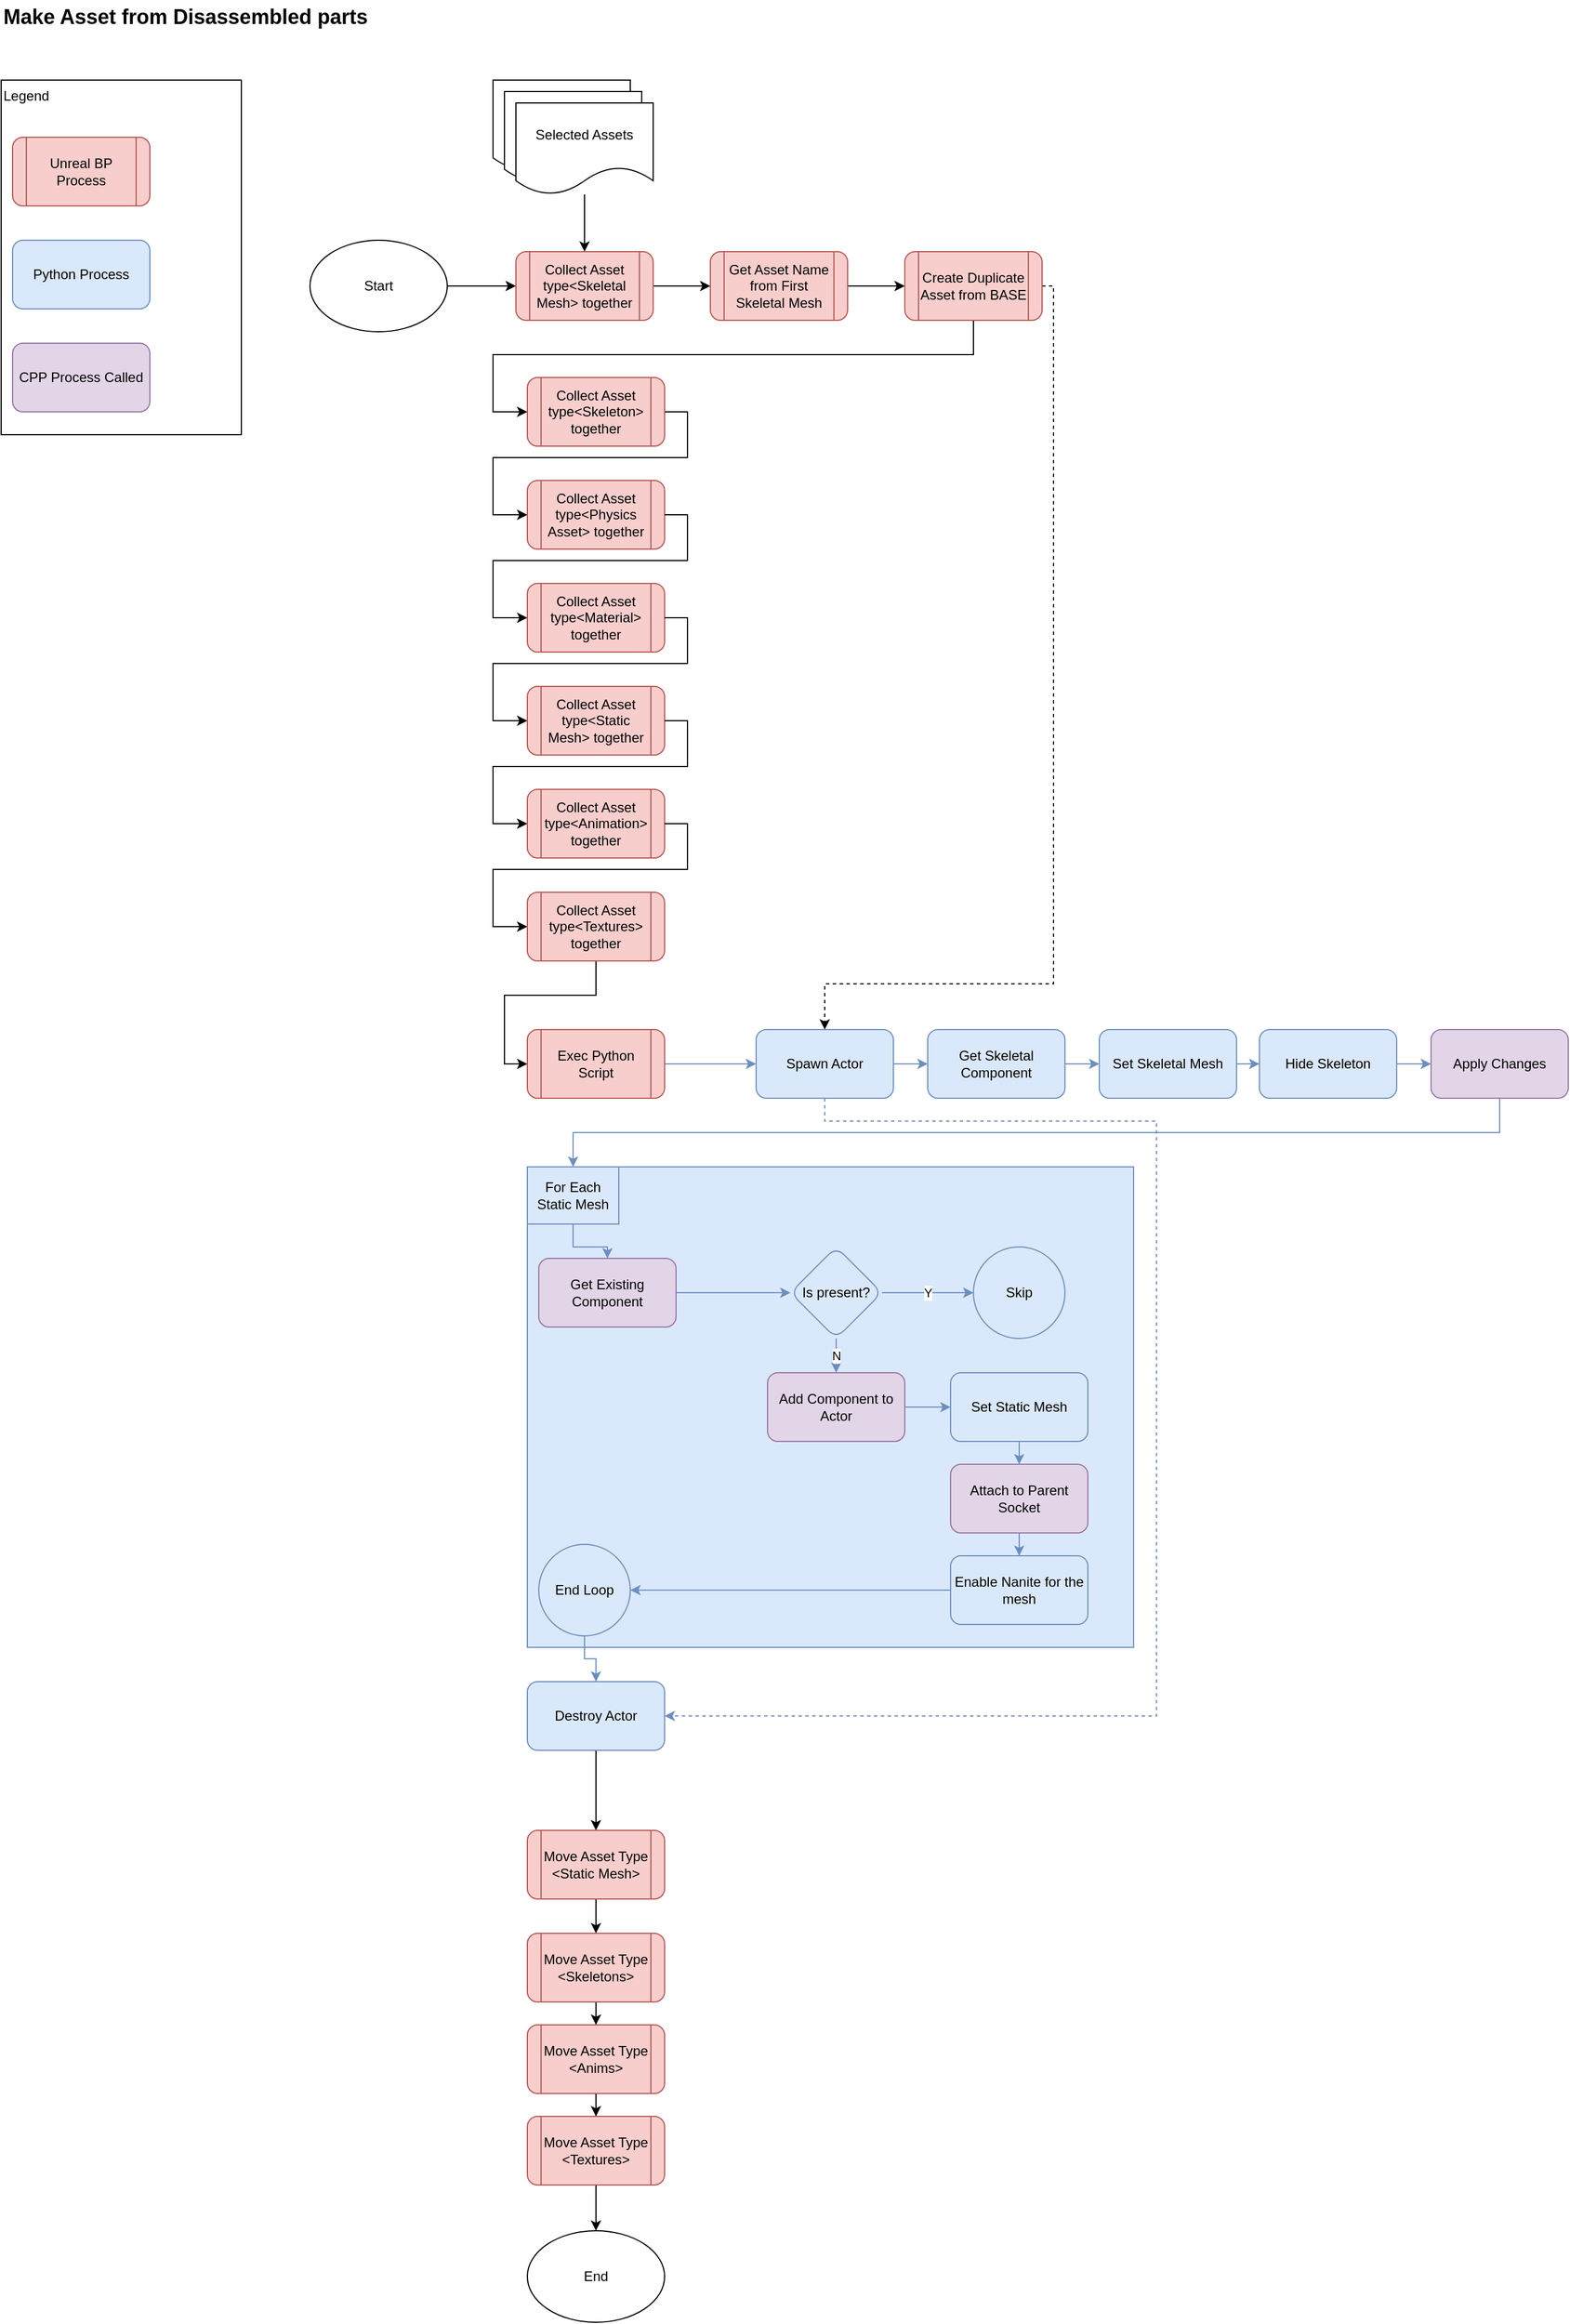 <mxfile version="20.8.16" type="device"><diagram name="Page-1" id="h2lyLvygq326YBoFJ-Hl"><mxGraphModel dx="2398" dy="1533" grid="1" gridSize="10" guides="1" tooltips="1" connect="1" arrows="1" fold="1" page="1" pageScale="1" pageWidth="827" pageHeight="1169" math="0" shadow="0"><root><mxCell id="0"/><mxCell id="1" parent="0"/><mxCell id="iK4YPDcVFT5pEWUOnX9S-2" value="" style="shape=document;whiteSpace=wrap;html=1;boundedLbl=1;" vertex="1" parent="1"><mxGeometry y="110" width="120" height="80" as="geometry"/></mxCell><mxCell id="iK4YPDcVFT5pEWUOnX9S-3" value="" style="shape=document;whiteSpace=wrap;html=1;boundedLbl=1;" vertex="1" parent="1"><mxGeometry x="10" y="120" width="120" height="80" as="geometry"/></mxCell><mxCell id="iK4YPDcVFT5pEWUOnX9S-9" style="edgeStyle=orthogonalEdgeStyle;rounded=0;orthogonalLoop=1;jettySize=auto;html=1;entryX=0.5;entryY=0;entryDx=0;entryDy=0;" edge="1" parent="1" source="iK4YPDcVFT5pEWUOnX9S-4" target="iK4YPDcVFT5pEWUOnX9S-8"><mxGeometry relative="1" as="geometry"/></mxCell><mxCell id="iK4YPDcVFT5pEWUOnX9S-4" value="Selected Assets" style="shape=document;whiteSpace=wrap;html=1;boundedLbl=1;" vertex="1" parent="1"><mxGeometry x="20" y="130" width="120" height="80" as="geometry"/></mxCell><mxCell id="iK4YPDcVFT5pEWUOnX9S-6" value="" style="edgeStyle=orthogonalEdgeStyle;rounded=0;orthogonalLoop=1;jettySize=auto;html=1;" edge="1" parent="1" source="iK4YPDcVFT5pEWUOnX9S-5"><mxGeometry relative="1" as="geometry"><mxPoint x="20" y="290" as="targetPoint"/></mxGeometry></mxCell><mxCell id="iK4YPDcVFT5pEWUOnX9S-5" value="Start" style="ellipse;whiteSpace=wrap;html=1;" vertex="1" parent="1"><mxGeometry x="-160" y="250" width="120" height="80" as="geometry"/></mxCell><mxCell id="iK4YPDcVFT5pEWUOnX9S-15" value="" style="edgeStyle=orthogonalEdgeStyle;rounded=0;orthogonalLoop=1;jettySize=auto;html=1;" edge="1" parent="1" source="iK4YPDcVFT5pEWUOnX9S-8" target="iK4YPDcVFT5pEWUOnX9S-14"><mxGeometry relative="1" as="geometry"/></mxCell><mxCell id="iK4YPDcVFT5pEWUOnX9S-8" value="Collect Asset type&amp;lt;Skeletal Mesh&amp;gt; together" style="shape=process;whiteSpace=wrap;html=1;backgroundOutline=1;rounded=1;fillColor=#f8cecc;strokeColor=#b85450;" vertex="1" parent="1"><mxGeometry x="20" y="260" width="120" height="60" as="geometry"/></mxCell><mxCell id="iK4YPDcVFT5pEWUOnX9S-20" style="edgeStyle=orthogonalEdgeStyle;rounded=0;orthogonalLoop=1;jettySize=auto;html=1;entryX=0;entryY=0.5;entryDx=0;entryDy=0;" edge="1" parent="1" source="iK4YPDcVFT5pEWUOnX9S-10" target="iK4YPDcVFT5pEWUOnX9S-19"><mxGeometry relative="1" as="geometry"><Array as="points"><mxPoint x="170" y="400"/><mxPoint x="170" y="440"/><mxPoint y="440"/><mxPoint y="490"/><mxPoint x="30" y="490"/></Array></mxGeometry></mxCell><mxCell id="iK4YPDcVFT5pEWUOnX9S-10" value="Collect Asset type&amp;lt;Skeleton&amp;gt; together" style="shape=process;whiteSpace=wrap;html=1;backgroundOutline=1;rounded=1;fillColor=#f8cecc;strokeColor=#b85450;" vertex="1" parent="1"><mxGeometry x="30" y="370" width="120" height="60" as="geometry"/></mxCell><mxCell id="iK4YPDcVFT5pEWUOnX9S-17" value="" style="edgeStyle=orthogonalEdgeStyle;rounded=0;orthogonalLoop=1;jettySize=auto;html=1;" edge="1" parent="1" source="iK4YPDcVFT5pEWUOnX9S-14" target="iK4YPDcVFT5pEWUOnX9S-16"><mxGeometry relative="1" as="geometry"/></mxCell><mxCell id="iK4YPDcVFT5pEWUOnX9S-14" value="Get Asset Name from First Skeletal Mesh" style="shape=process;whiteSpace=wrap;html=1;backgroundOutline=1;rounded=1;fillColor=#f8cecc;strokeColor=#b85450;" vertex="1" parent="1"><mxGeometry x="190" y="260" width="120" height="60" as="geometry"/></mxCell><mxCell id="iK4YPDcVFT5pEWUOnX9S-18" style="edgeStyle=orthogonalEdgeStyle;rounded=0;orthogonalLoop=1;jettySize=auto;html=1;entryX=0;entryY=0.5;entryDx=0;entryDy=0;" edge="1" parent="1" source="iK4YPDcVFT5pEWUOnX9S-16" target="iK4YPDcVFT5pEWUOnX9S-10"><mxGeometry relative="1" as="geometry"><Array as="points"><mxPoint x="420" y="350"/><mxPoint y="350"/><mxPoint y="400"/></Array></mxGeometry></mxCell><mxCell id="iK4YPDcVFT5pEWUOnX9S-35" style="edgeStyle=orthogonalEdgeStyle;rounded=0;orthogonalLoop=1;jettySize=auto;html=1;entryX=0.5;entryY=0;entryDx=0;entryDy=0;dashed=1;" edge="1" parent="1" source="iK4YPDcVFT5pEWUOnX9S-16" target="iK4YPDcVFT5pEWUOnX9S-33"><mxGeometry relative="1" as="geometry"><Array as="points"><mxPoint x="490" y="290"/><mxPoint x="490" y="900"/><mxPoint x="290" y="900"/></Array></mxGeometry></mxCell><mxCell id="iK4YPDcVFT5pEWUOnX9S-65" style="edgeStyle=orthogonalEdgeStyle;rounded=0;orthogonalLoop=1;jettySize=auto;html=1;entryX=1;entryY=0.5;entryDx=0;entryDy=0;dashed=1;exitX=0.5;exitY=1;exitDx=0;exitDy=0;fillColor=#dae8fc;strokeColor=#6c8ebf;" edge="1" parent="1" source="iK4YPDcVFT5pEWUOnX9S-33" target="iK4YPDcVFT5pEWUOnX9S-63"><mxGeometry relative="1" as="geometry"><Array as="points"><mxPoint x="290" y="1020"/><mxPoint x="580" y="1020"/><mxPoint x="580" y="1540"/></Array></mxGeometry></mxCell><mxCell id="iK4YPDcVFT5pEWUOnX9S-16" value="Create Duplicate Asset from BASE" style="shape=process;whiteSpace=wrap;html=1;backgroundOutline=1;rounded=1;fillColor=#f8cecc;strokeColor=#b85450;" vertex="1" parent="1"><mxGeometry x="360" y="260" width="120" height="60" as="geometry"/></mxCell><mxCell id="iK4YPDcVFT5pEWUOnX9S-19" value="Collect Asset type&amp;lt;Physics Asset&amp;gt; together" style="shape=process;whiteSpace=wrap;html=1;backgroundOutline=1;rounded=1;fillColor=#f8cecc;strokeColor=#b85450;" vertex="1" parent="1"><mxGeometry x="30" y="460" width="120" height="60" as="geometry"/></mxCell><mxCell id="iK4YPDcVFT5pEWUOnX9S-21" style="edgeStyle=orthogonalEdgeStyle;rounded=0;orthogonalLoop=1;jettySize=auto;html=1;entryX=0;entryY=0.5;entryDx=0;entryDy=0;exitX=1;exitY=0.5;exitDx=0;exitDy=0;" edge="1" parent="1" target="iK4YPDcVFT5pEWUOnX9S-22" source="iK4YPDcVFT5pEWUOnX9S-19"><mxGeometry relative="1" as="geometry"><mxPoint x="150" y="490" as="sourcePoint"/><Array as="points"><mxPoint x="170" y="490"/><mxPoint x="170" y="530"/><mxPoint y="530"/><mxPoint y="580"/></Array></mxGeometry></mxCell><mxCell id="iK4YPDcVFT5pEWUOnX9S-22" value="Collect Asset type&amp;lt;Material&amp;gt; together" style="shape=process;whiteSpace=wrap;html=1;backgroundOutline=1;rounded=1;fillColor=#f8cecc;strokeColor=#b85450;" vertex="1" parent="1"><mxGeometry x="30" y="550" width="120" height="60" as="geometry"/></mxCell><mxCell id="iK4YPDcVFT5pEWUOnX9S-24" style="edgeStyle=orthogonalEdgeStyle;rounded=0;orthogonalLoop=1;jettySize=auto;html=1;entryX=0;entryY=0.5;entryDx=0;entryDy=0;exitX=1;exitY=0.5;exitDx=0;exitDy=0;" edge="1" parent="1" target="iK4YPDcVFT5pEWUOnX9S-25" source="iK4YPDcVFT5pEWUOnX9S-22"><mxGeometry relative="1" as="geometry"><mxPoint x="150" y="580" as="sourcePoint"/><Array as="points"><mxPoint x="170" y="580"/><mxPoint x="170" y="620"/><mxPoint y="620"/><mxPoint y="670"/></Array></mxGeometry></mxCell><mxCell id="iK4YPDcVFT5pEWUOnX9S-25" value="Collect Asset type&amp;lt;Static Mesh&amp;gt; together" style="shape=process;whiteSpace=wrap;html=1;backgroundOutline=1;rounded=1;fillColor=#f8cecc;strokeColor=#b85450;" vertex="1" parent="1"><mxGeometry x="30" y="640" width="120" height="60" as="geometry"/></mxCell><mxCell id="iK4YPDcVFT5pEWUOnX9S-26" style="edgeStyle=orthogonalEdgeStyle;rounded=0;orthogonalLoop=1;jettySize=auto;html=1;entryX=0;entryY=0.5;entryDx=0;entryDy=0;" edge="1" parent="1" target="iK4YPDcVFT5pEWUOnX9S-27"><mxGeometry relative="1" as="geometry"><mxPoint x="150" y="670" as="sourcePoint"/><Array as="points"><mxPoint x="170" y="670"/><mxPoint x="170" y="710"/><mxPoint y="710"/><mxPoint y="760"/><mxPoint x="30" y="760"/></Array></mxGeometry></mxCell><mxCell id="iK4YPDcVFT5pEWUOnX9S-27" value="Collect Asset type&amp;lt;Animation&amp;gt; together" style="shape=process;whiteSpace=wrap;html=1;backgroundOutline=1;rounded=1;fillColor=#f8cecc;strokeColor=#b85450;" vertex="1" parent="1"><mxGeometry x="30" y="730" width="120" height="60" as="geometry"/></mxCell><mxCell id="iK4YPDcVFT5pEWUOnX9S-28" style="edgeStyle=orthogonalEdgeStyle;rounded=0;orthogonalLoop=1;jettySize=auto;html=1;entryX=0;entryY=0.5;entryDx=0;entryDy=0;exitX=1;exitY=0.5;exitDx=0;exitDy=0;" edge="1" parent="1" target="iK4YPDcVFT5pEWUOnX9S-29" source="iK4YPDcVFT5pEWUOnX9S-27"><mxGeometry relative="1" as="geometry"><mxPoint x="150" y="760" as="sourcePoint"/><Array as="points"><mxPoint x="170" y="760"/><mxPoint x="170" y="800"/><mxPoint y="800"/><mxPoint y="850"/></Array></mxGeometry></mxCell><mxCell id="iK4YPDcVFT5pEWUOnX9S-32" style="edgeStyle=orthogonalEdgeStyle;rounded=0;orthogonalLoop=1;jettySize=auto;html=1;entryX=0;entryY=0.5;entryDx=0;entryDy=0;" edge="1" parent="1" source="iK4YPDcVFT5pEWUOnX9S-29" target="iK4YPDcVFT5pEWUOnX9S-31"><mxGeometry relative="1" as="geometry"><Array as="points"><mxPoint x="90" y="910"/><mxPoint x="10" y="910"/><mxPoint x="10" y="970"/></Array></mxGeometry></mxCell><mxCell id="iK4YPDcVFT5pEWUOnX9S-29" value="Collect Asset type&amp;lt;Textures&amp;gt; together" style="shape=process;whiteSpace=wrap;html=1;backgroundOutline=1;rounded=1;fillColor=#f8cecc;strokeColor=#b85450;" vertex="1" parent="1"><mxGeometry x="30" y="820" width="120" height="60" as="geometry"/></mxCell><mxCell id="iK4YPDcVFT5pEWUOnX9S-34" value="" style="edgeStyle=orthogonalEdgeStyle;rounded=0;orthogonalLoop=1;jettySize=auto;html=1;fillColor=#dae8fc;strokeColor=#6c8ebf;" edge="1" parent="1" source="iK4YPDcVFT5pEWUOnX9S-31" target="iK4YPDcVFT5pEWUOnX9S-33"><mxGeometry relative="1" as="geometry"/></mxCell><mxCell id="iK4YPDcVFT5pEWUOnX9S-31" value="Exec Python Script" style="shape=process;whiteSpace=wrap;html=1;backgroundOutline=1;rounded=1;fillColor=#f8cecc;strokeColor=#b85450;" vertex="1" parent="1"><mxGeometry x="30" y="940" width="120" height="60" as="geometry"/></mxCell><mxCell id="iK4YPDcVFT5pEWUOnX9S-37" value="" style="edgeStyle=orthogonalEdgeStyle;rounded=0;orthogonalLoop=1;jettySize=auto;html=1;fillColor=#dae8fc;strokeColor=#6c8ebf;" edge="1" parent="1" source="iK4YPDcVFT5pEWUOnX9S-33" target="iK4YPDcVFT5pEWUOnX9S-36"><mxGeometry relative="1" as="geometry"/></mxCell><mxCell id="iK4YPDcVFT5pEWUOnX9S-33" value="Spawn Actor" style="whiteSpace=wrap;html=1;rounded=1;fillColor=#dae8fc;strokeColor=#6c8ebf;" vertex="1" parent="1"><mxGeometry x="230" y="940" width="120" height="60" as="geometry"/></mxCell><mxCell id="iK4YPDcVFT5pEWUOnX9S-39" value="" style="edgeStyle=orthogonalEdgeStyle;rounded=0;orthogonalLoop=1;jettySize=auto;html=1;fillColor=#dae8fc;strokeColor=#6c8ebf;" edge="1" parent="1" source="iK4YPDcVFT5pEWUOnX9S-36" target="iK4YPDcVFT5pEWUOnX9S-38"><mxGeometry relative="1" as="geometry"/></mxCell><mxCell id="iK4YPDcVFT5pEWUOnX9S-36" value="Get Skeletal Component" style="whiteSpace=wrap;html=1;rounded=1;fillColor=#dae8fc;strokeColor=#6c8ebf;" vertex="1" parent="1"><mxGeometry x="380" y="940" width="120" height="60" as="geometry"/></mxCell><mxCell id="iK4YPDcVFT5pEWUOnX9S-41" value="" style="edgeStyle=orthogonalEdgeStyle;rounded=0;orthogonalLoop=1;jettySize=auto;html=1;fillColor=#dae8fc;strokeColor=#6c8ebf;" edge="1" parent="1" source="iK4YPDcVFT5pEWUOnX9S-38" target="iK4YPDcVFT5pEWUOnX9S-40"><mxGeometry relative="1" as="geometry"/></mxCell><mxCell id="iK4YPDcVFT5pEWUOnX9S-38" value="Set Skeletal Mesh" style="whiteSpace=wrap;html=1;rounded=1;fillColor=#dae8fc;strokeColor=#6c8ebf;" vertex="1" parent="1"><mxGeometry x="530" y="940" width="120" height="60" as="geometry"/></mxCell><mxCell id="iK4YPDcVFT5pEWUOnX9S-43" value="" style="edgeStyle=orthogonalEdgeStyle;rounded=0;orthogonalLoop=1;jettySize=auto;html=1;fillColor=#dae8fc;strokeColor=#6c8ebf;" edge="1" parent="1" source="iK4YPDcVFT5pEWUOnX9S-40" target="iK4YPDcVFT5pEWUOnX9S-42"><mxGeometry relative="1" as="geometry"/></mxCell><mxCell id="iK4YPDcVFT5pEWUOnX9S-40" value="Hide Skeleton&lt;br&gt;" style="whiteSpace=wrap;html=1;rounded=1;fillColor=#dae8fc;strokeColor=#6c8ebf;" vertex="1" parent="1"><mxGeometry x="670" y="940" width="120" height="60" as="geometry"/></mxCell><mxCell id="iK4YPDcVFT5pEWUOnX9S-46" style="edgeStyle=orthogonalEdgeStyle;rounded=0;orthogonalLoop=1;jettySize=auto;html=1;entryX=0.5;entryY=0;entryDx=0;entryDy=0;fillColor=#dae8fc;strokeColor=#6c8ebf;" edge="1" parent="1" source="iK4YPDcVFT5pEWUOnX9S-42" target="iK4YPDcVFT5pEWUOnX9S-45"><mxGeometry relative="1" as="geometry"><Array as="points"><mxPoint x="880" y="1030"/><mxPoint x="70" y="1030"/></Array></mxGeometry></mxCell><mxCell id="iK4YPDcVFT5pEWUOnX9S-42" value="Apply Changes" style="whiteSpace=wrap;html=1;rounded=1;fillColor=#e1d5e7;strokeColor=#9673a6;" vertex="1" parent="1"><mxGeometry x="820" y="940" width="120" height="60" as="geometry"/></mxCell><mxCell id="iK4YPDcVFT5pEWUOnX9S-44" value="" style="rounded=0;whiteSpace=wrap;html=1;fillColor=#dae8fc;strokeColor=#6c8ebf;" vertex="1" parent="1"><mxGeometry x="30" y="1060" width="530" height="420" as="geometry"/></mxCell><mxCell id="iK4YPDcVFT5pEWUOnX9S-48" value="" style="edgeStyle=orthogonalEdgeStyle;rounded=0;orthogonalLoop=1;jettySize=auto;html=1;fillColor=#dae8fc;strokeColor=#6c8ebf;" edge="1" parent="1" source="iK4YPDcVFT5pEWUOnX9S-45" target="iK4YPDcVFT5pEWUOnX9S-47"><mxGeometry relative="1" as="geometry"/></mxCell><mxCell id="iK4YPDcVFT5pEWUOnX9S-45" value="For Each Static Mesh" style="rounded=0;whiteSpace=wrap;html=1;fillColor=#dae8fc;strokeColor=#6c8ebf;" vertex="1" parent="1"><mxGeometry x="30" y="1060" width="80" height="50" as="geometry"/></mxCell><mxCell id="iK4YPDcVFT5pEWUOnX9S-50" value="" style="edgeStyle=orthogonalEdgeStyle;rounded=0;orthogonalLoop=1;jettySize=auto;html=1;fillColor=#dae8fc;strokeColor=#6c8ebf;" edge="1" parent="1" source="iK4YPDcVFT5pEWUOnX9S-47" target="iK4YPDcVFT5pEWUOnX9S-49"><mxGeometry relative="1" as="geometry"/></mxCell><mxCell id="iK4YPDcVFT5pEWUOnX9S-47" value="Get Existing Component" style="rounded=1;whiteSpace=wrap;html=1;fillColor=#e1d5e7;strokeColor=#9673a6;" vertex="1" parent="1"><mxGeometry x="40" y="1140" width="120" height="60" as="geometry"/></mxCell><mxCell id="iK4YPDcVFT5pEWUOnX9S-52" value="Y" style="edgeStyle=orthogonalEdgeStyle;rounded=0;orthogonalLoop=1;jettySize=auto;html=1;fillColor=#dae8fc;strokeColor=#6c8ebf;" edge="1" parent="1" source="iK4YPDcVFT5pEWUOnX9S-49" target="iK4YPDcVFT5pEWUOnX9S-51"><mxGeometry relative="1" as="geometry"/></mxCell><mxCell id="iK4YPDcVFT5pEWUOnX9S-54" value="N" style="edgeStyle=orthogonalEdgeStyle;rounded=0;orthogonalLoop=1;jettySize=auto;html=1;fillColor=#dae8fc;strokeColor=#6c8ebf;" edge="1" parent="1" source="iK4YPDcVFT5pEWUOnX9S-49" target="iK4YPDcVFT5pEWUOnX9S-53"><mxGeometry relative="1" as="geometry"/></mxCell><mxCell id="iK4YPDcVFT5pEWUOnX9S-49" value="Is present?" style="rhombus;whiteSpace=wrap;html=1;fillColor=#dae8fc;rounded=1;strokeColor=#6c8ebf;" vertex="1" parent="1"><mxGeometry x="260" y="1130" width="80" height="80" as="geometry"/></mxCell><mxCell id="iK4YPDcVFT5pEWUOnX9S-51" value="Skip" style="ellipse;whiteSpace=wrap;html=1;fillColor=#dae8fc;rounded=1;strokeColor=#6c8ebf;" vertex="1" parent="1"><mxGeometry x="420" y="1130" width="80" height="80" as="geometry"/></mxCell><mxCell id="iK4YPDcVFT5pEWUOnX9S-56" value="" style="edgeStyle=orthogonalEdgeStyle;rounded=0;orthogonalLoop=1;jettySize=auto;html=1;fillColor=#dae8fc;strokeColor=#6c8ebf;" edge="1" parent="1" source="iK4YPDcVFT5pEWUOnX9S-53" target="iK4YPDcVFT5pEWUOnX9S-55"><mxGeometry relative="1" as="geometry"/></mxCell><mxCell id="iK4YPDcVFT5pEWUOnX9S-53" value="Add Component to Actor" style="whiteSpace=wrap;html=1;fillColor=#e1d5e7;rounded=1;strokeColor=#9673a6;" vertex="1" parent="1"><mxGeometry x="240" y="1240" width="120" height="60" as="geometry"/></mxCell><mxCell id="iK4YPDcVFT5pEWUOnX9S-58" value="" style="edgeStyle=orthogonalEdgeStyle;rounded=0;orthogonalLoop=1;jettySize=auto;html=1;fillColor=#dae8fc;strokeColor=#6c8ebf;" edge="1" parent="1" source="iK4YPDcVFT5pEWUOnX9S-55" target="iK4YPDcVFT5pEWUOnX9S-57"><mxGeometry relative="1" as="geometry"/></mxCell><mxCell id="iK4YPDcVFT5pEWUOnX9S-55" value="Set Static Mesh" style="whiteSpace=wrap;html=1;fillColor=#dae8fc;rounded=1;strokeColor=#6c8ebf;" vertex="1" parent="1"><mxGeometry x="400" y="1240" width="120" height="60" as="geometry"/></mxCell><mxCell id="iK4YPDcVFT5pEWUOnX9S-60" value="" style="edgeStyle=orthogonalEdgeStyle;rounded=0;orthogonalLoop=1;jettySize=auto;html=1;fillColor=#dae8fc;strokeColor=#6c8ebf;" edge="1" parent="1" source="iK4YPDcVFT5pEWUOnX9S-57" target="iK4YPDcVFT5pEWUOnX9S-59"><mxGeometry relative="1" as="geometry"/></mxCell><mxCell id="iK4YPDcVFT5pEWUOnX9S-57" value="Attach to Parent Socket" style="whiteSpace=wrap;html=1;fillColor=#e1d5e7;rounded=1;strokeColor=#9673a6;" vertex="1" parent="1"><mxGeometry x="400" y="1320" width="120" height="60" as="geometry"/></mxCell><mxCell id="iK4YPDcVFT5pEWUOnX9S-62" style="edgeStyle=orthogonalEdgeStyle;rounded=0;orthogonalLoop=1;jettySize=auto;html=1;entryX=1;entryY=0.5;entryDx=0;entryDy=0;fillColor=#dae8fc;strokeColor=#6c8ebf;" edge="1" parent="1" source="iK4YPDcVFT5pEWUOnX9S-59" target="iK4YPDcVFT5pEWUOnX9S-61"><mxGeometry relative="1" as="geometry"/></mxCell><mxCell id="iK4YPDcVFT5pEWUOnX9S-59" value="Enable Nanite for the mesh" style="whiteSpace=wrap;html=1;fillColor=#dae8fc;rounded=1;strokeColor=#6c8ebf;" vertex="1" parent="1"><mxGeometry x="400" y="1400" width="120" height="60" as="geometry"/></mxCell><mxCell id="iK4YPDcVFT5pEWUOnX9S-64" style="edgeStyle=orthogonalEdgeStyle;rounded=0;orthogonalLoop=1;jettySize=auto;html=1;fillColor=#dae8fc;strokeColor=#6c8ebf;" edge="1" parent="1" source="iK4YPDcVFT5pEWUOnX9S-61" target="iK4YPDcVFT5pEWUOnX9S-63"><mxGeometry relative="1" as="geometry"/></mxCell><mxCell id="iK4YPDcVFT5pEWUOnX9S-61" value="End Loop" style="ellipse;whiteSpace=wrap;html=1;fillColor=#dae8fc;strokeColor=#6c8ebf;" vertex="1" parent="1"><mxGeometry x="40" y="1390" width="80" height="80" as="geometry"/></mxCell><mxCell id="iK4YPDcVFT5pEWUOnX9S-69" value="" style="edgeStyle=orthogonalEdgeStyle;rounded=0;orthogonalLoop=1;jettySize=auto;html=1;" edge="1" parent="1" source="iK4YPDcVFT5pEWUOnX9S-63" target="iK4YPDcVFT5pEWUOnX9S-66"><mxGeometry relative="1" as="geometry"/></mxCell><mxCell id="iK4YPDcVFT5pEWUOnX9S-63" value="Destroy Actor" style="rounded=1;whiteSpace=wrap;html=1;fillColor=#dae8fc;strokeColor=#6c8ebf;" vertex="1" parent="1"><mxGeometry x="30" y="1510" width="120" height="60" as="geometry"/></mxCell><mxCell id="iK4YPDcVFT5pEWUOnX9S-70" value="" style="edgeStyle=orthogonalEdgeStyle;rounded=0;orthogonalLoop=1;jettySize=auto;html=1;entryX=0.5;entryY=0;entryDx=0;entryDy=0;" edge="1" parent="1" source="iK4YPDcVFT5pEWUOnX9S-66" target="iK4YPDcVFT5pEWUOnX9S-67"><mxGeometry relative="1" as="geometry"><mxPoint x="90" y="1810" as="targetPoint"/></mxGeometry></mxCell><mxCell id="iK4YPDcVFT5pEWUOnX9S-66" value="Move Asset Type &amp;lt;Static Mesh&amp;gt;" style="shape=process;whiteSpace=wrap;html=1;backgroundOutline=1;rounded=1;fillColor=#f8cecc;strokeColor=#b85450;" vertex="1" parent="1"><mxGeometry x="30" y="1640" width="120" height="60" as="geometry"/></mxCell><mxCell id="iK4YPDcVFT5pEWUOnX9S-71" value="" style="edgeStyle=orthogonalEdgeStyle;rounded=0;orthogonalLoop=1;jettySize=auto;html=1;" edge="1" parent="1" source="iK4YPDcVFT5pEWUOnX9S-67" target="iK4YPDcVFT5pEWUOnX9S-68"><mxGeometry relative="1" as="geometry"/></mxCell><mxCell id="iK4YPDcVFT5pEWUOnX9S-67" value="Move Asset Type &amp;lt;Skeletons&amp;gt;" style="shape=process;whiteSpace=wrap;html=1;backgroundOutline=1;rounded=1;fillColor=#f8cecc;strokeColor=#b85450;" vertex="1" parent="1"><mxGeometry x="30" y="1730" width="120" height="60" as="geometry"/></mxCell><mxCell id="iK4YPDcVFT5pEWUOnX9S-73" value="" style="edgeStyle=orthogonalEdgeStyle;rounded=0;orthogonalLoop=1;jettySize=auto;html=1;" edge="1" parent="1" source="iK4YPDcVFT5pEWUOnX9S-68" target="iK4YPDcVFT5pEWUOnX9S-72"><mxGeometry relative="1" as="geometry"/></mxCell><mxCell id="iK4YPDcVFT5pEWUOnX9S-68" value="Move Asset Type &amp;lt;Anims&amp;gt;" style="shape=process;whiteSpace=wrap;html=1;backgroundOutline=1;rounded=1;fillColor=#f8cecc;strokeColor=#b85450;" vertex="1" parent="1"><mxGeometry x="30" y="1810" width="120" height="60" as="geometry"/></mxCell><mxCell id="iK4YPDcVFT5pEWUOnX9S-75" value="" style="edgeStyle=orthogonalEdgeStyle;rounded=0;orthogonalLoop=1;jettySize=auto;html=1;" edge="1" parent="1" source="iK4YPDcVFT5pEWUOnX9S-72" target="iK4YPDcVFT5pEWUOnX9S-74"><mxGeometry relative="1" as="geometry"/></mxCell><mxCell id="iK4YPDcVFT5pEWUOnX9S-72" value="Move Asset Type &amp;lt;Textures&amp;gt;" style="shape=process;whiteSpace=wrap;html=1;backgroundOutline=1;rounded=1;fillColor=#f8cecc;strokeColor=#b85450;" vertex="1" parent="1"><mxGeometry x="30" y="1890" width="120" height="60" as="geometry"/></mxCell><mxCell id="iK4YPDcVFT5pEWUOnX9S-74" value="End" style="ellipse;whiteSpace=wrap;html=1;" vertex="1" parent="1"><mxGeometry x="30" y="1990" width="120" height="80" as="geometry"/></mxCell><mxCell id="iK4YPDcVFT5pEWUOnX9S-76" value="Legend" style="rounded=0;whiteSpace=wrap;html=1;fillColor=none;align=left;verticalAlign=top;" vertex="1" parent="1"><mxGeometry x="-430" y="110" width="210" height="310" as="geometry"/></mxCell><mxCell id="iK4YPDcVFT5pEWUOnX9S-77" value="Unreal BP Process" style="shape=process;whiteSpace=wrap;html=1;backgroundOutline=1;rounded=1;fillColor=#f8cecc;strokeColor=#b85450;" vertex="1" parent="1"><mxGeometry x="-420" y="160" width="120" height="60" as="geometry"/></mxCell><mxCell id="iK4YPDcVFT5pEWUOnX9S-79" value="Python Process" style="whiteSpace=wrap;html=1;rounded=1;fillColor=#dae8fc;strokeColor=#6c8ebf;" vertex="1" parent="1"><mxGeometry x="-420" y="250" width="120" height="60" as="geometry"/></mxCell><mxCell id="iK4YPDcVFT5pEWUOnX9S-80" value="CPP Process Called" style="rounded=1;whiteSpace=wrap;html=1;fillColor=#e1d5e7;strokeColor=#9673a6;" vertex="1" parent="1"><mxGeometry x="-420" y="340" width="120" height="60" as="geometry"/></mxCell><mxCell id="iK4YPDcVFT5pEWUOnX9S-81" value="Make Asset from Disassembled parts" style="text;html=1;strokeColor=none;fillColor=none;align=left;verticalAlign=middle;whiteSpace=wrap;rounded=0;fontSize=18;fontStyle=1" vertex="1" parent="1"><mxGeometry x="-430" y="40" width="650" height="30" as="geometry"/></mxCell></root></mxGraphModel></diagram></mxfile>